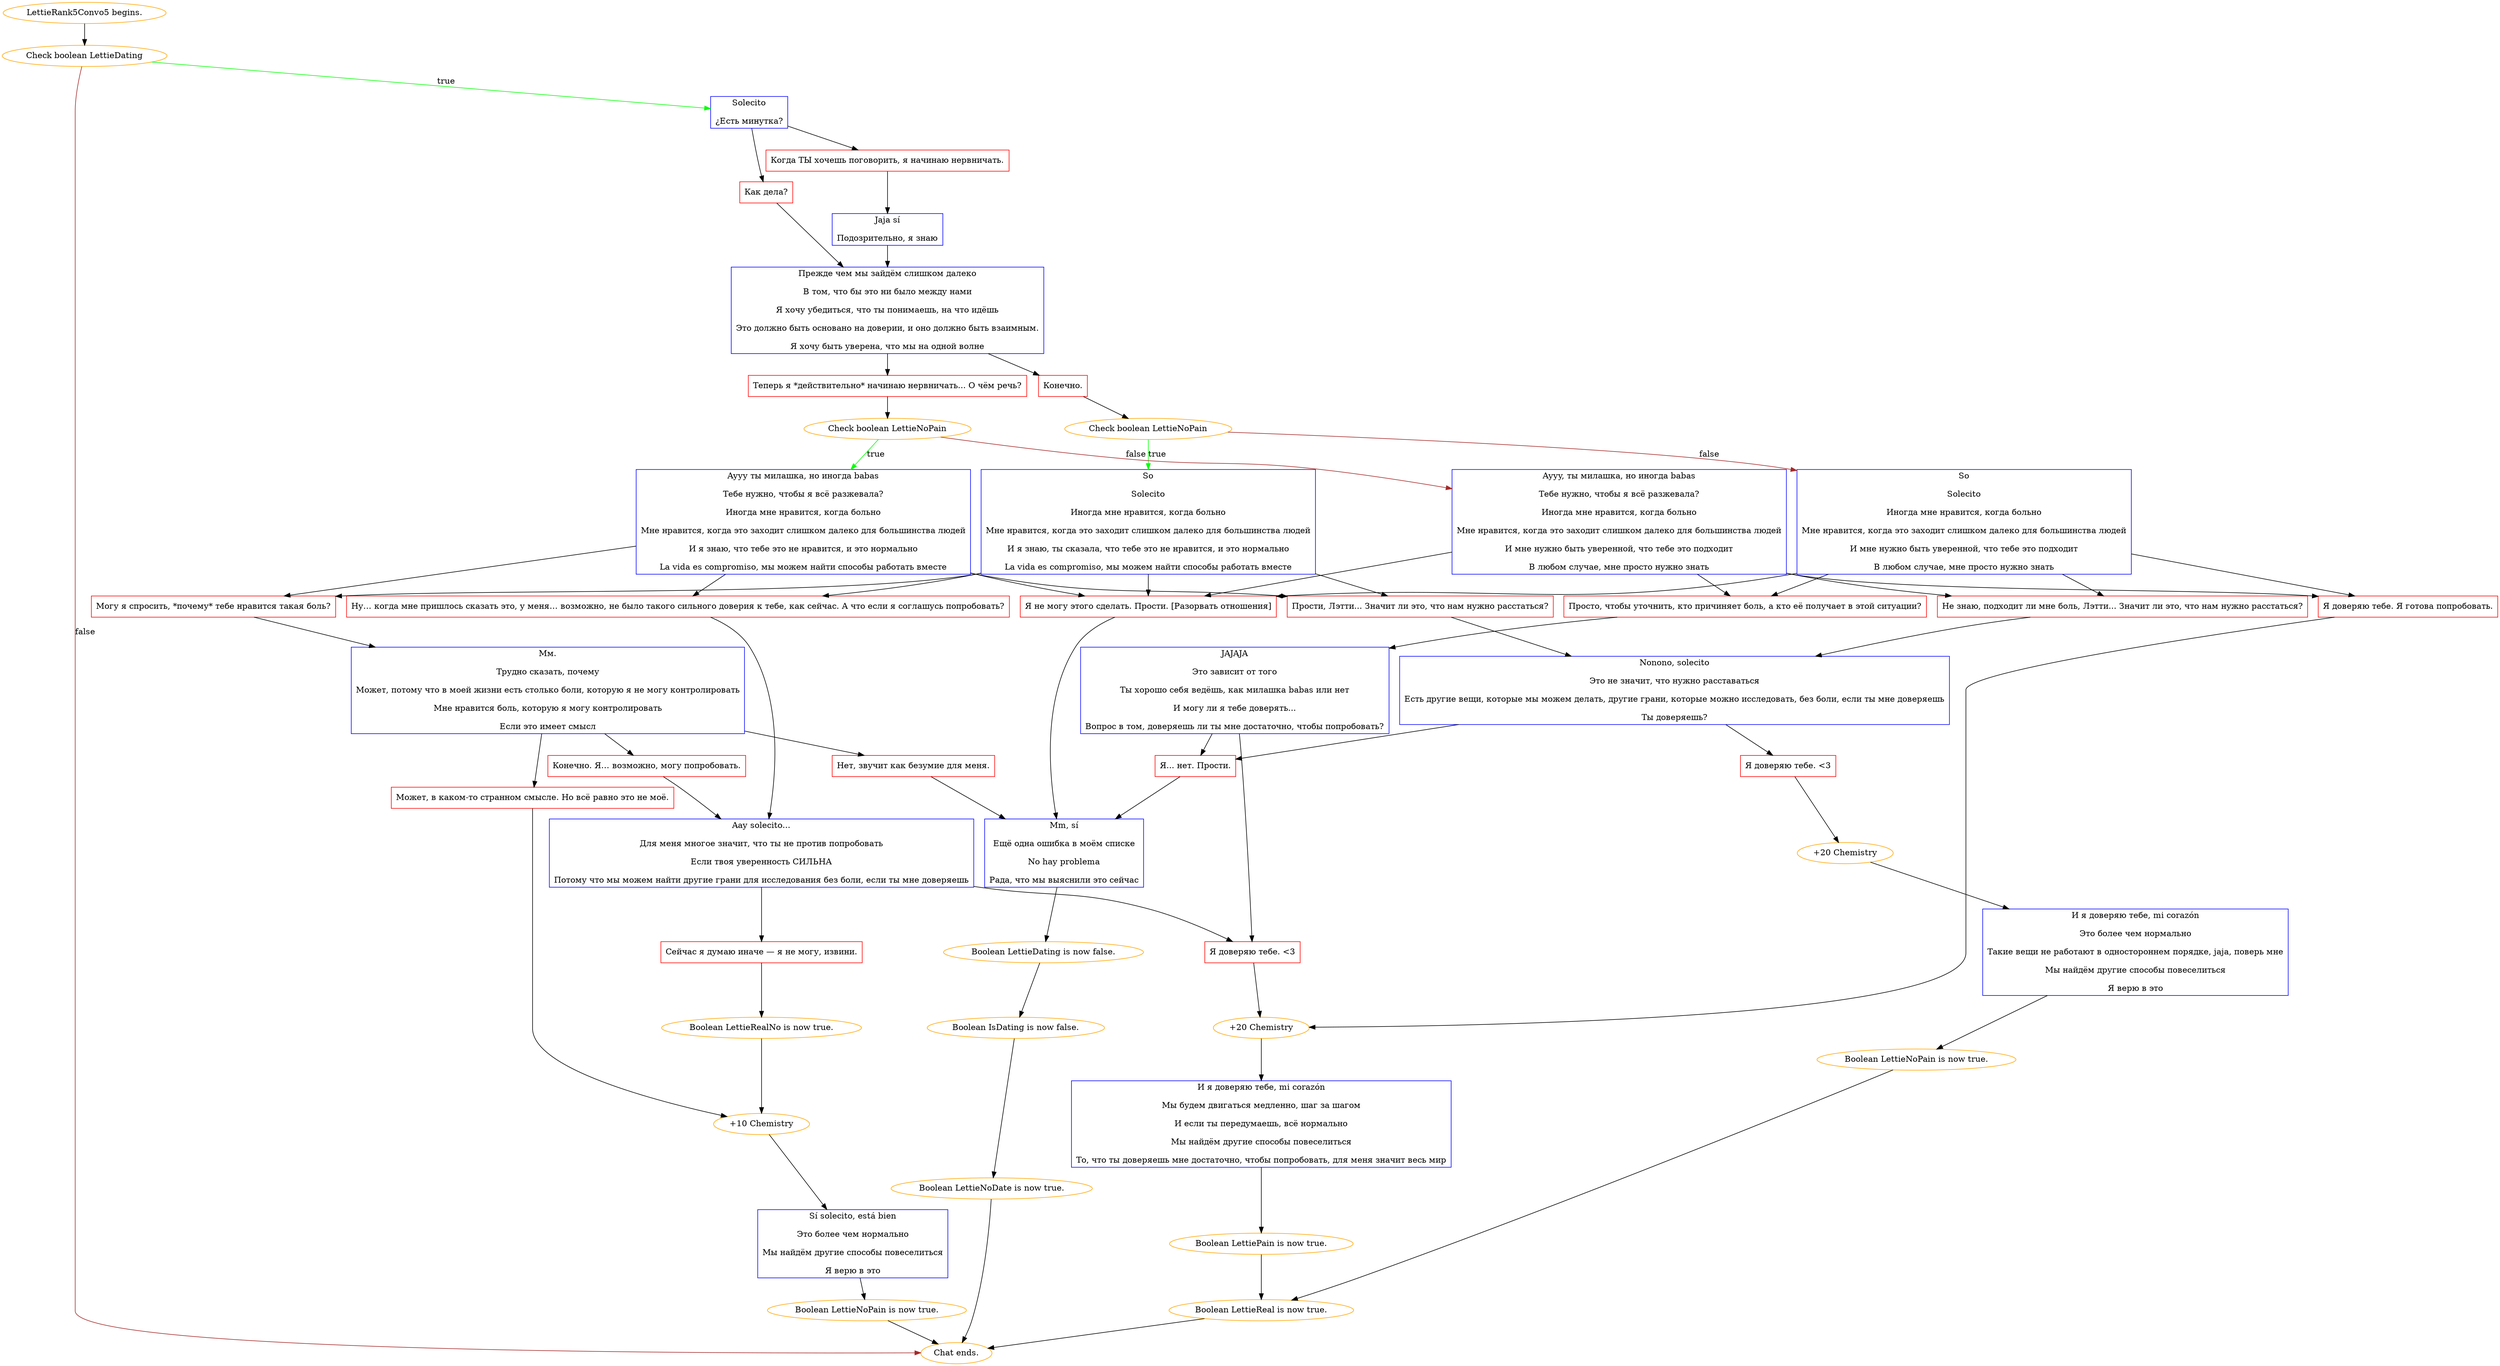 digraph {
	"LettieRank5Convo5 begins." [color=orange];
		"LettieRank5Convo5 begins." -> j2659188471;
	j2659188471 [label="Check boolean LettieDating",color=orange];
		j2659188471 -> j2597570046 [label=true,color=green];
		j2659188471 -> "Chat ends." [label=false,color=brown];
	j2597570046 [label="Solecito
¿Есть минутка?",shape=box,color=blue];
		j2597570046 -> j1462913406;
		j2597570046 -> j459720329;
	"Chat ends." [color=orange];
	j1462913406 [label="Как дела?",shape=box,color=red];
		j1462913406 -> j1500682528;
	j459720329 [label="Когда ТЫ хочешь поговорить, я начинаю нервничать.",shape=box,color=red];
		j459720329 -> j3670899250;
	j1500682528 [label="Прежде чем мы зайдём слишком далеко
В том, что бы это ни было между нами
Я хочу убедиться, что ты понимаешь, на что идёшь
Это должно быть основано на доверии, и оно должно быть взаимным.
Я хочу быть уверена, что мы на одной волне",shape=box,color=blue];
		j1500682528 -> j2812868186;
		j1500682528 -> j3246025341;
	j3670899250 [label="Jaja sí
Подозрительно, я знаю",shape=box,color=blue];
		j3670899250 -> j1500682528;
	j2812868186 [label="Конечно.",shape=box,color=red];
		j2812868186 -> j3478675834;
	j3246025341 [label="Теперь я *действительно* начинаю нервничать... О чём речь?",shape=box,color=red];
		j3246025341 -> j1381516603;
	j3478675834 [label="Check boolean LettieNoPain",color=orange];
		j3478675834 -> j3951934329 [label=true,color=green];
		j3478675834 -> j2664122190 [label=false,color=brown];
	j1381516603 [label="Check boolean LettieNoPain",color=orange];
		j1381516603 -> j2636141519 [label=true,color=green];
		j1381516603 -> j3138028415 [label=false,color=brown];
	j3951934329 [label="So
Solecito
Иногда мне нравится, когда больно
Мне нравится, когда это заходит слишком далеко для большинства людей
И я знаю, ты сказала, что тебе это не нравится, и это нормально
La vida es compromiso, мы можем найти способы работать вместе",shape=box,color=blue];
		j3951934329 -> j4256776741;
		j3951934329 -> j22720954;
		j3951934329 -> j1586756090;
		j3951934329 -> j1781243632;
	j2664122190 [label="So
Solecito
Иногда мне нравится, когда больно
Мне нравится, когда это заходит слишком далеко для большинства людей
И мне нужно быть уверенной, что тебе это подходит
В любом случае, мне просто нужно знать",shape=box,color=blue];
		j2664122190 -> j1781243632;
		j2664122190 -> j1425515783;
		j2664122190 -> j429119956;
		j2664122190 -> j1471958521;
	j2636141519 [label="Ayyy ты милашка, но иногда babas
Тебе нужно, чтобы я всё разжевала?
Иногда мне нравится, когда больно
Мне нравится, когда это заходит слишком далеко для большинства людей
И я знаю, что тебе это не нравится, и это нормально
La vida es compromiso, мы можем найти способы работать вместе",shape=box,color=blue];
		j2636141519 -> j4256776741;
		j2636141519 -> j22720954;
		j2636141519 -> j1586756090;
		j2636141519 -> j1781243632;
	j3138028415 [label="Ayyy, ты милашка, но иногда babas
Тебе нужно, чтобы я всё разжевала?
Иногда мне нравится, когда больно
Мне нравится, когда это заходит слишком далеко для большинства людей
И мне нужно быть уверенной, что тебе это подходит
В любом случае, мне просто нужно знать",shape=box,color=blue];
		j3138028415 -> j1781243632;
		j3138028415 -> j1425515783;
		j3138028415 -> j429119956;
		j3138028415 -> j1471958521;
	j4256776741 [label="Прости, Лэтти... Значит ли это, что нам нужно расстаться?",shape=box,color=red];
		j4256776741 -> j786922791;
	j22720954 [label="Ну… когда мне пришлось сказать это, у меня… возможно, не было такого сильного доверия к тебе, как сейчас. А что если я соглашусь попробовать?",shape=box,color=red];
		j22720954 -> j2951668627;
	j1586756090 [label="Могу я спросить, *почему* тебе нравится такая боль?",shape=box,color=red];
		j1586756090 -> j3232830818;
	j1781243632 [label="Я не могу этого сделать. Прости. [Разорвать отношения]",shape=box,color=red];
		j1781243632 -> j355381327;
	j1425515783 [label="Просто, чтобы уточнить, кто причиняет боль, а кто её получает в этой ситуации?",shape=box,color=red];
		j1425515783 -> j1605761785;
	j429119956 [label="Я доверяю тебе. Я готова попробовать.",shape=box,color=red];
		j429119956 -> j3974299927;
	j1471958521 [label="Не знаю, подходит ли мне боль, Лэтти... Значит ли это, что нам нужно расстаться?",shape=box,color=red];
		j1471958521 -> j786922791;
	j786922791 [label="Nonono, solecito
Это не значит, что нужно расставаться
Есть другие вещи, которые мы можем делать, другие грани, которые можно исследовать, без боли, если ты мне доверяешь
Ты доверяешь?",shape=box,color=blue];
		j786922791 -> j237005299;
		j786922791 -> j3503357912;
	j2951668627 [label="Aay solecito...
Для меня многое значит, что ты не против попробовать
Если твоя уверенность СИЛЬНА
Потому что мы можем найти другие грани для исследования без боли, если ты мне доверяешь",shape=box,color=blue];
		j2951668627 -> j2307998729;
		j2951668627 -> j2816996658;
	j3232830818 [label="Мм.
Трудно сказать, почему
Может, потому что в моей жизни есть столько боли, которую я не могу контролировать
Мне нравится боль, которую я могу контролировать
Если это имеет смысл",shape=box,color=blue];
		j3232830818 -> j341722211;
		j3232830818 -> j3194930582;
		j3232830818 -> j3322999369;
	j355381327 [label="Mm, sí
Ещё одна ошибка в моём списке
No hay problema
Рада, что мы выяснили это сейчас",shape=box,color=blue];
		j355381327 -> j2548450594;
	j1605761785 [label="JAJAJA
Это зависит от того
Ты хорошо себя ведёшь, как милашка babas или нет
И могу ли я тебе доверять...
Вопрос в том, доверяешь ли ты мне достаточно, чтобы попробовать?",shape=box,color=blue];
		j1605761785 -> j2307998729;
		j1605761785 -> j3503357912;
	j3974299927 [label="+20 Chemistry",color=orange];
		j3974299927 -> j364121030;
	j237005299 [label="Я доверяю тебе. <3",shape=box,color=red];
		j237005299 -> j3644349865;
	j3503357912 [label="Я... нет. Прости.",shape=box,color=red];
		j3503357912 -> j355381327;
	j2307998729 [label="Я доверяю тебе. <3",shape=box,color=red];
		j2307998729 -> j3974299927;
	j2816996658 [label="Сейчас я думаю иначе — я не могу, извини.",shape=box,color=red];
		j2816996658 -> j2942353231;
	j341722211 [label="Конечно. Я… возможно, могу попробовать.",shape=box,color=red];
		j341722211 -> j2951668627;
	j3194930582 [label="Может, в каком-то странном смысле. Но всё равно это не моё.",shape=box,color=red];
		j3194930582 -> j1035997972;
	j3322999369 [label="Нет, звучит как безумие для меня.",shape=box,color=red];
		j3322999369 -> j355381327;
	j2548450594 [label="Boolean LettieDating is now false.",color=orange];
		j2548450594 -> j4086907321;
	j364121030 [label="И я доверяю тебе, mi corazón
Мы будем двигаться медленно, шаг за шагом
И если ты передумаешь, всё нормально
Мы найдём другие способы повеселиться
То, что ты доверяешь мне достаточно, чтобы попробовать, для меня значит весь мир",shape=box,color=blue];
		j364121030 -> j482436665;
	j3644349865 [label="+20 Chemistry",color=orange];
		j3644349865 -> j1799262869;
	j2942353231 [label="Boolean LettieRealNo is now true.",color=orange];
		j2942353231 -> j1035997972;
	j1035997972 [label="+10 Chemistry",color=orange];
		j1035997972 -> j2698003797;
	j4086907321 [label="Boolean IsDating is now false.",color=orange];
		j4086907321 -> j2703113057;
	j482436665 [label="Boolean LettiePain is now true.",color=orange];
		j482436665 -> j1472871842;
	j1799262869 [label="И я доверяю тебе, mi corazón
Это более чем нормально
Такие вещи не работают в одностороннем порядке, jaja, поверь мне
Мы найдём другие способы повеселиться
Я верю в это",shape=box,color=blue];
		j1799262869 -> j1979783562;
	j2698003797 [label="Sí solecito, está bien
Это более чем нормально
Мы найдём другие способы повеселиться
Я верю в это",shape=box,color=blue];
		j2698003797 -> j1152979255;
	j2703113057 [label="Boolean LettieNoDate is now true.",color=orange];
		j2703113057 -> "Chat ends.";
	j1472871842 [label="Boolean LettieReal is now true.",color=orange];
		j1472871842 -> "Chat ends.";
	j1979783562 [label="Boolean LettieNoPain is now true.",color=orange];
		j1979783562 -> j1472871842;
	j1152979255 [label="Boolean LettieNoPain is now true.",color=orange];
		j1152979255 -> "Chat ends.";
}